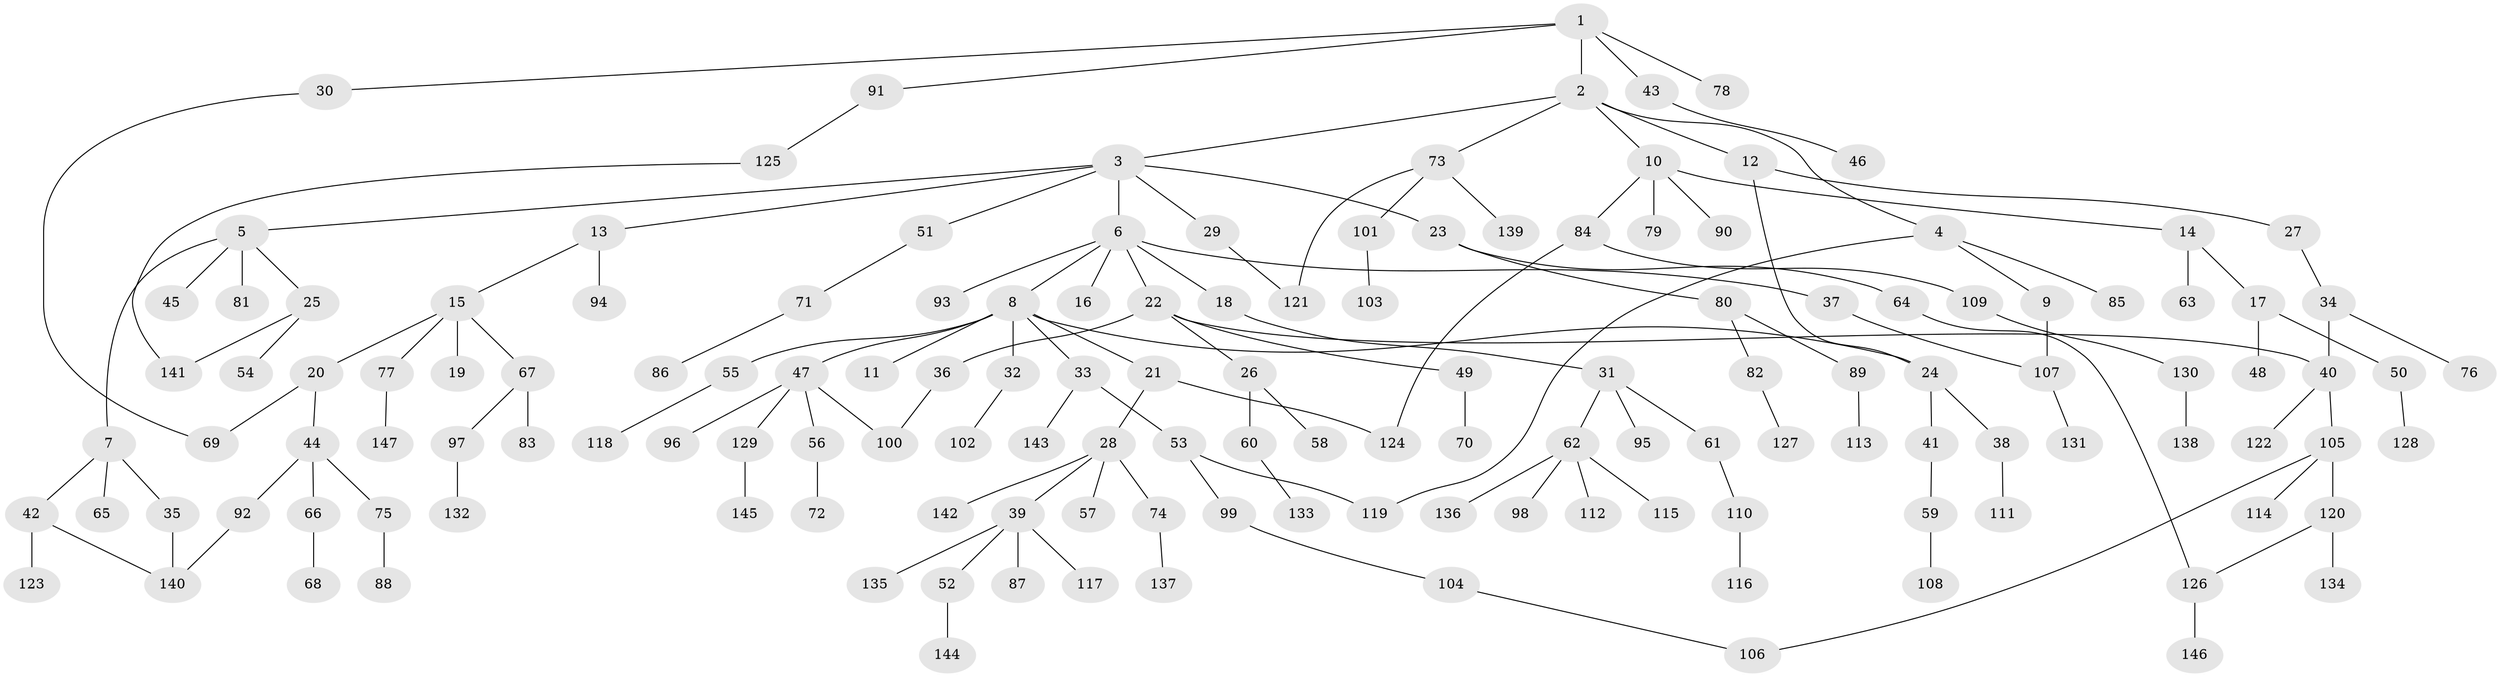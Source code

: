 // coarse degree distribution, {9: 0.00980392156862745, 10: 0.00980392156862745, 3: 0.09803921568627451, 7: 0.00980392156862745, 4: 0.0784313725490196, 8: 0.00980392156862745, 1: 0.4411764705882353, 5: 0.049019607843137254, 2: 0.29411764705882354}
// Generated by graph-tools (version 1.1) at 2025/51/02/27/25 19:51:38]
// undirected, 147 vertices, 159 edges
graph export_dot {
graph [start="1"]
  node [color=gray90,style=filled];
  1;
  2;
  3;
  4;
  5;
  6;
  7;
  8;
  9;
  10;
  11;
  12;
  13;
  14;
  15;
  16;
  17;
  18;
  19;
  20;
  21;
  22;
  23;
  24;
  25;
  26;
  27;
  28;
  29;
  30;
  31;
  32;
  33;
  34;
  35;
  36;
  37;
  38;
  39;
  40;
  41;
  42;
  43;
  44;
  45;
  46;
  47;
  48;
  49;
  50;
  51;
  52;
  53;
  54;
  55;
  56;
  57;
  58;
  59;
  60;
  61;
  62;
  63;
  64;
  65;
  66;
  67;
  68;
  69;
  70;
  71;
  72;
  73;
  74;
  75;
  76;
  77;
  78;
  79;
  80;
  81;
  82;
  83;
  84;
  85;
  86;
  87;
  88;
  89;
  90;
  91;
  92;
  93;
  94;
  95;
  96;
  97;
  98;
  99;
  100;
  101;
  102;
  103;
  104;
  105;
  106;
  107;
  108;
  109;
  110;
  111;
  112;
  113;
  114;
  115;
  116;
  117;
  118;
  119;
  120;
  121;
  122;
  123;
  124;
  125;
  126;
  127;
  128;
  129;
  130;
  131;
  132;
  133;
  134;
  135;
  136;
  137;
  138;
  139;
  140;
  141;
  142;
  143;
  144;
  145;
  146;
  147;
  1 -- 2;
  1 -- 30;
  1 -- 43;
  1 -- 78;
  1 -- 91;
  2 -- 3;
  2 -- 4;
  2 -- 10;
  2 -- 12;
  2 -- 73;
  3 -- 5;
  3 -- 6;
  3 -- 13;
  3 -- 23;
  3 -- 29;
  3 -- 51;
  4 -- 9;
  4 -- 85;
  4 -- 119;
  5 -- 7;
  5 -- 25;
  5 -- 45;
  5 -- 81;
  6 -- 8;
  6 -- 16;
  6 -- 18;
  6 -- 22;
  6 -- 37;
  6 -- 93;
  7 -- 35;
  7 -- 42;
  7 -- 65;
  8 -- 11;
  8 -- 21;
  8 -- 24;
  8 -- 32;
  8 -- 33;
  8 -- 47;
  8 -- 55;
  9 -- 107;
  10 -- 14;
  10 -- 79;
  10 -- 84;
  10 -- 90;
  12 -- 27;
  12 -- 24;
  13 -- 15;
  13 -- 94;
  14 -- 17;
  14 -- 63;
  15 -- 19;
  15 -- 20;
  15 -- 67;
  15 -- 77;
  17 -- 48;
  17 -- 50;
  18 -- 31;
  20 -- 44;
  20 -- 69;
  21 -- 28;
  21 -- 124;
  22 -- 26;
  22 -- 36;
  22 -- 40;
  22 -- 49;
  23 -- 64;
  23 -- 80;
  24 -- 38;
  24 -- 41;
  25 -- 54;
  25 -- 141;
  26 -- 58;
  26 -- 60;
  27 -- 34;
  28 -- 39;
  28 -- 57;
  28 -- 74;
  28 -- 142;
  29 -- 121;
  30 -- 69;
  31 -- 61;
  31 -- 62;
  31 -- 95;
  32 -- 102;
  33 -- 53;
  33 -- 143;
  34 -- 76;
  34 -- 40;
  35 -- 140;
  36 -- 100;
  37 -- 107;
  38 -- 111;
  39 -- 52;
  39 -- 87;
  39 -- 117;
  39 -- 135;
  40 -- 105;
  40 -- 122;
  41 -- 59;
  42 -- 123;
  42 -- 140;
  43 -- 46;
  44 -- 66;
  44 -- 75;
  44 -- 92;
  47 -- 56;
  47 -- 96;
  47 -- 100;
  47 -- 129;
  49 -- 70;
  50 -- 128;
  51 -- 71;
  52 -- 144;
  53 -- 99;
  53 -- 119;
  55 -- 118;
  56 -- 72;
  59 -- 108;
  60 -- 133;
  61 -- 110;
  62 -- 98;
  62 -- 112;
  62 -- 115;
  62 -- 136;
  64 -- 126;
  66 -- 68;
  67 -- 83;
  67 -- 97;
  71 -- 86;
  73 -- 101;
  73 -- 139;
  73 -- 121;
  74 -- 137;
  75 -- 88;
  77 -- 147;
  80 -- 82;
  80 -- 89;
  82 -- 127;
  84 -- 109;
  84 -- 124;
  89 -- 113;
  91 -- 125;
  92 -- 140;
  97 -- 132;
  99 -- 104;
  101 -- 103;
  104 -- 106;
  105 -- 106;
  105 -- 114;
  105 -- 120;
  107 -- 131;
  109 -- 130;
  110 -- 116;
  120 -- 126;
  120 -- 134;
  125 -- 141;
  126 -- 146;
  129 -- 145;
  130 -- 138;
}
